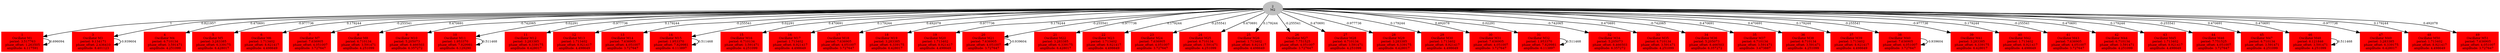  digraph g{ forcelabels=true;
1 [label=<1<BR />Oscillator M1<BR /> period: 3.517763<BR /> phase_offset: 1.263505<BR /> amplitude: 4.117591>, shape=box,color=red,style=filled,fontsize=8];2[label=<2<BR/>M2>,color="grey",style=filled,fontsize=8];
3 [label=<3<BR />Oscillator M3<BR /> period: 9.134171<BR /> phase_offset: 2.436410<BR /> amplitude: 8.401123>, shape=box,color=red,style=filled,fontsize=8];4 [label=<4<BR />Oscillator M4<BR /> period: 6.710134<BR /> phase_offset: 3.591471<BR /> amplitude: 4.251099>, shape=box,color=red,style=filled,fontsize=8];5 [label=<5<BR />Oscillator M5<BR /> period: 3.283385<BR /> phase_offset: 6.339175<BR /> amplitude: 6.428017>, shape=box,color=red,style=filled,fontsize=8];6 [label=<6<BR />Oscillator M6<BR /> period: 1.713402<BR /> phase_offset: 8.921417<BR /> amplitude: 4.498649>, shape=box,color=red,style=filled,fontsize=8];7 [label=<7<BR />Oscillator M7<BR /> period: 7.636905<BR /> phase_offset: 4.051007<BR /> amplitude: 3.727647>, shape=box,color=red,style=filled,fontsize=8];8 [label=<8<BR />Oscillator M8<BR /> period: 6.710134<BR /> phase_offset: 3.591471<BR /> amplitude: 4.251099>, shape=box,color=red,style=filled,fontsize=8];9 [label=<9<BR />Oscillator M10<BR /> period: 5.205073<BR /> phase_offset: 8.466503<BR /> amplitude: 6.357272>, shape=box,color=red,style=filled,fontsize=8];10 [label=<10<BR />Oscillator M11<BR /> period: 1.953370<BR /> phase_offset: 7.829981<BR /> amplitude: 6.129290>, shape=box,color=red,style=filled,fontsize=8];11 [label=<11<BR />Oscillator M12<BR /> period: 3.283385<BR /> phase_offset: 6.339175<BR /> amplitude: 6.428017>, shape=box,color=red,style=filled,fontsize=8];12 [label=<12<BR />Oscillator M13<BR /> period: 1.713402<BR /> phase_offset: 8.921417<BR /> amplitude: 4.498649>, shape=box,color=red,style=filled,fontsize=8];13 [label=<13<BR />Oscillator M14<BR /> period: 7.636905<BR /> phase_offset: 4.051007<BR /> amplitude: 3.727647>, shape=box,color=red,style=filled,fontsize=8];14 [label=<14<BR />Oscillator M15<BR /> period: 1.953370<BR /> phase_offset: 7.829981<BR /> amplitude: 6.113897>, shape=box,color=red,style=filled,fontsize=8];15 [label=<15<BR />Oscillator M16<BR /> period: 6.710134<BR /> phase_offset: 3.591471<BR /> amplitude: 4.251099>, shape=box,color=red,style=filled,fontsize=8];16 [label=<16<BR />Oscillator M17<BR /> period: 1.713402<BR /> phase_offset: 8.921417<BR /> amplitude: 4.498649>, shape=box,color=red,style=filled,fontsize=8];17 [label=<17<BR />Oscillator M18<BR /> period: 7.636905<BR /> phase_offset: 4.051007<BR /> amplitude: 3.727647>, shape=box,color=red,style=filled,fontsize=8];18 [label=<18<BR />Oscillator M19<BR /> period: 3.283385<BR /> phase_offset: 6.339175<BR /> amplitude: 6.428017>, shape=box,color=red,style=filled,fontsize=8];19 [label=<19<BR />Oscillator M20<BR /> period: 1.713402<BR /> phase_offset: 8.921417<BR /> amplitude: 4.498649>, shape=box,color=red,style=filled,fontsize=8];20 [label=<20<BR />Oscillator M21<BR /> period: 7.636905<BR /> phase_offset: 4.051007<BR /> amplitude: 3.727647>, shape=box,color=red,style=filled,fontsize=8];21 [label=<21<BR />Oscillator M22<BR /> period: 3.283385<BR /> phase_offset: 6.339175<BR /> amplitude: 6.428017>, shape=box,color=red,style=filled,fontsize=8];22 [label=<22<BR />Oscillator M23<BR /> period: 1.713402<BR /> phase_offset: 8.921417<BR /> amplitude: 4.498649>, shape=box,color=red,style=filled,fontsize=8];23 [label=<23<BR />Oscillator M24<BR /> period: 7.636905<BR /> phase_offset: 4.051007<BR /> amplitude: 3.727647>, shape=box,color=red,style=filled,fontsize=8];24 [label=<24<BR />Oscillator M25<BR /> period: 6.710134<BR /> phase_offset: 3.591471<BR /> amplitude: 4.251099>, shape=box,color=red,style=filled,fontsize=8];25 [label=<25<BR />Oscillator M26<BR /> period: 1.713402<BR /> phase_offset: 8.921417<BR /> amplitude: 4.498649>, shape=box,color=red,style=filled,fontsize=8];26 [label=<26<BR />Oscillator M27<BR /> period: 7.751525<BR /> phase_offset: 4.051007<BR /> amplitude: 3.727647>, shape=box,color=red,style=filled,fontsize=8];27 [label=<27<BR />Oscillator M28<BR /> period: 6.710134<BR /> phase_offset: 3.591471<BR /> amplitude: 4.251099>, shape=box,color=red,style=filled,fontsize=8];28 [label=<28<BR />Oscillator M29<BR /> period: 3.283385<BR /> phase_offset: 6.339175<BR /> amplitude: 6.428017>, shape=box,color=red,style=filled,fontsize=8];29 [label=<29<BR />Oscillator M30<BR /> period: 1.713402<BR /> phase_offset: 8.921417<BR /> amplitude: 4.498649>, shape=box,color=red,style=filled,fontsize=8];30 [label=<30<BR />Oscillator M31<BR /> period: 7.636905<BR /> phase_offset: 4.051007<BR /> amplitude: 3.727647>, shape=box,color=red,style=filled,fontsize=8];31 [label=<31<BR />Oscillator M32<BR /> period: 1.953370<BR /> phase_offset: 7.829981<BR /> amplitude: 6.113897>, shape=box,color=red,style=filled,fontsize=8];32 [label=<32<BR />Oscillator M34<BR /> period: 5.205073<BR /> phase_offset: 8.466503<BR /> amplitude: 6.357272>, shape=box,color=red,style=filled,fontsize=8];33 [label=<33<BR />Oscillator M35<BR /> period: 6.710134<BR /> phase_offset: 3.591471<BR /> amplitude: 4.251099>, shape=box,color=red,style=filled,fontsize=8];34 [label=<34<BR />Oscillator M36<BR /> period: 5.205073<BR /> phase_offset: 8.466503<BR /> amplitude: 6.357272>, shape=box,color=red,style=filled,fontsize=8];35 [label=<35<BR />Oscillator M37<BR /> period: 6.710134<BR /> phase_offset: 3.591471<BR /> amplitude: 3.473887>, shape=box,color=red,style=filled,fontsize=8];36 [label=<36<BR />Oscillator M38<BR /> period: 6.710134<BR /> phase_offset: 3.591471<BR /> amplitude: 4.251099>, shape=box,color=red,style=filled,fontsize=8];37 [label=<37<BR />Oscillator M39<BR /> period: 1.713402<BR /> phase_offset: 8.921417<BR /> amplitude: 4.498649>, shape=box,color=red,style=filled,fontsize=8];38 [label=<38<BR />Oscillator M40<BR /> period: 7.636905<BR /> phase_offset: 4.051007<BR /> amplitude: 3.727647>, shape=box,color=red,style=filled,fontsize=8];39 [label=<39<BR />Oscillator M41<BR /> period: 3.283385<BR /> phase_offset: 6.339175<BR /> amplitude: 6.428017>, shape=box,color=red,style=filled,fontsize=8];40 [label=<40<BR />Oscillator M42<BR /> period: 1.713402<BR /> phase_offset: 8.921417<BR /> amplitude: 4.498649>, shape=box,color=red,style=filled,fontsize=8];41 [label=<41<BR />Oscillator M43<BR /> period: 7.636905<BR /> phase_offset: 4.051007<BR /> amplitude: 3.727647>, shape=box,color=red,style=filled,fontsize=8];42 [label=<42<BR />Oscillator M44<BR /> period: 6.710134<BR /> phase_offset: 3.591471<BR /> amplitude: 4.251099>, shape=box,color=red,style=filled,fontsize=8];43 [label=<43<BR />Oscillator M45<BR /> period: 1.713402<BR /> phase_offset: 8.921417<BR /> amplitude: 4.498649>, shape=box,color=red,style=filled,fontsize=8];44 [label=<44<BR />Oscillator M46<BR /> period: 7.751525<BR /> phase_offset: 4.051007<BR /> amplitude: 3.727647>, shape=box,color=red,style=filled,fontsize=8];45 [label=<45<BR />Oscillator M47<BR /> period: 6.710134<BR /> phase_offset: 3.591471<BR /> amplitude: 4.251099>, shape=box,color=red,style=filled,fontsize=8];46 [label=<46<BR />Oscillator M48<BR /> period: 6.121846<BR /> phase_offset: 3.591471<BR /> amplitude: 4.251099>, shape=box,color=red,style=filled,fontsize=8];47 [label=<47<BR />Oscillator M49<BR /> period: 3.283385<BR /> phase_offset: 6.339175<BR /> amplitude: 6.428017>, shape=box,color=red,style=filled,fontsize=8];48 [label=<48<BR />Oscillator M50<BR /> period: 1.713402<BR /> phase_offset: 8.921417<BR /> amplitude: 4.498649>, shape=box,color=red,style=filled,fontsize=8];49 [label=<49<BR />Oscillator M51<BR /> period: 7.636905<BR /> phase_offset: 4.051007<BR /> amplitude: 3.727647>, shape=box,color=red,style=filled,fontsize=8];1 -> 1[label="0.696094 ",fontsize="8"];
2 -> 1[label="1 ",fontsize="8"];
2 -> 3[label="0.821957 ",fontsize="8"];
2 -> 4[label="0.470691 ",fontsize="8"];
2 -> 5[label="-0.977736 ",fontsize="8"];
2 -> 6[label="0.179244 ",fontsize="8"];
2 -> 7[label="-0.255541 ",fontsize="8"];
2 -> 8[label="0.470691 ",fontsize="8"];
2 -> 9[label="-0.742065 ",fontsize="8"];
2 -> 10[label="0.02291 ",fontsize="8"];
2 -> 11[label="-0.977736 ",fontsize="8"];
2 -> 12[label="0.179244 ",fontsize="8"];
2 -> 13[label="-0.255541 ",fontsize="8"];
2 -> 14[label="0.02291 ",fontsize="8"];
2 -> 15[label="0.470691 ",fontsize="8"];
2 -> 16[label="0.179244 ",fontsize="8"];
2 -> 17[label="0.492078 ",fontsize="8"];
2 -> 18[label="-0.977736 ",fontsize="8"];
2 -> 19[label="0.179244 ",fontsize="8"];
2 -> 20[label="-0.255541 ",fontsize="8"];
2 -> 21[label="-0.977736 ",fontsize="8"];
2 -> 22[label="0.179244 ",fontsize="8"];
2 -> 23[label="-0.255541 ",fontsize="8"];
2 -> 24[label="0.470691 ",fontsize="8"];
2 -> 25[label="0.179244 ",fontsize="8"];
2 -> 26[label="-0.255541 ",fontsize="8"];
2 -> 27[label="0.470691 ",fontsize="8"];
2 -> 28[label="-0.977736 ",fontsize="8"];
2 -> 29[label="0.179244 ",fontsize="8"];
2 -> 30[label="0.492078 ",fontsize="8"];
2 -> 31[label="0.02291 ",fontsize="8"];
2 -> 32[label="-0.742065 ",fontsize="8"];
2 -> 33[label="0.470691 ",fontsize="8"];
2 -> 34[label="-0.742065 ",fontsize="8"];
2 -> 35[label="0.470691 ",fontsize="8"];
2 -> 36[label="0.470691 ",fontsize="8"];
2 -> 37[label="0.179244 ",fontsize="8"];
2 -> 38[label="-0.255541 ",fontsize="8"];
2 -> 39[label="-0.977736 ",fontsize="8"];
2 -> 40[label="0.179244 ",fontsize="8"];
2 -> 41[label="-0.255541 ",fontsize="8"];
2 -> 42[label="0.470691 ",fontsize="8"];
2 -> 43[label="0.179244 ",fontsize="8"];
2 -> 44[label="-0.255541 ",fontsize="8"];
2 -> 45[label="0.470691 ",fontsize="8"];
2 -> 46[label="0.470691 ",fontsize="8"];
2 -> 47[label="-0.977736 ",fontsize="8"];
2 -> 48[label="0.179244 ",fontsize="8"];
2 -> 49[label="0.492078 ",fontsize="8"];
3 -> 3[label="-0.939604 ",fontsize="8"];
10 -> 10[label="0.511468 ",fontsize="8"];
14 -> 14[label="0.511468 ",fontsize="8"];
20 -> 20[label="-0.939604 ",fontsize="8"];
31 -> 31[label="0.511468 ",fontsize="8"];
38 -> 38[label="-0.939604 ",fontsize="8"];
46 -> 46[label="0.511468 ",fontsize="8"];
 }
